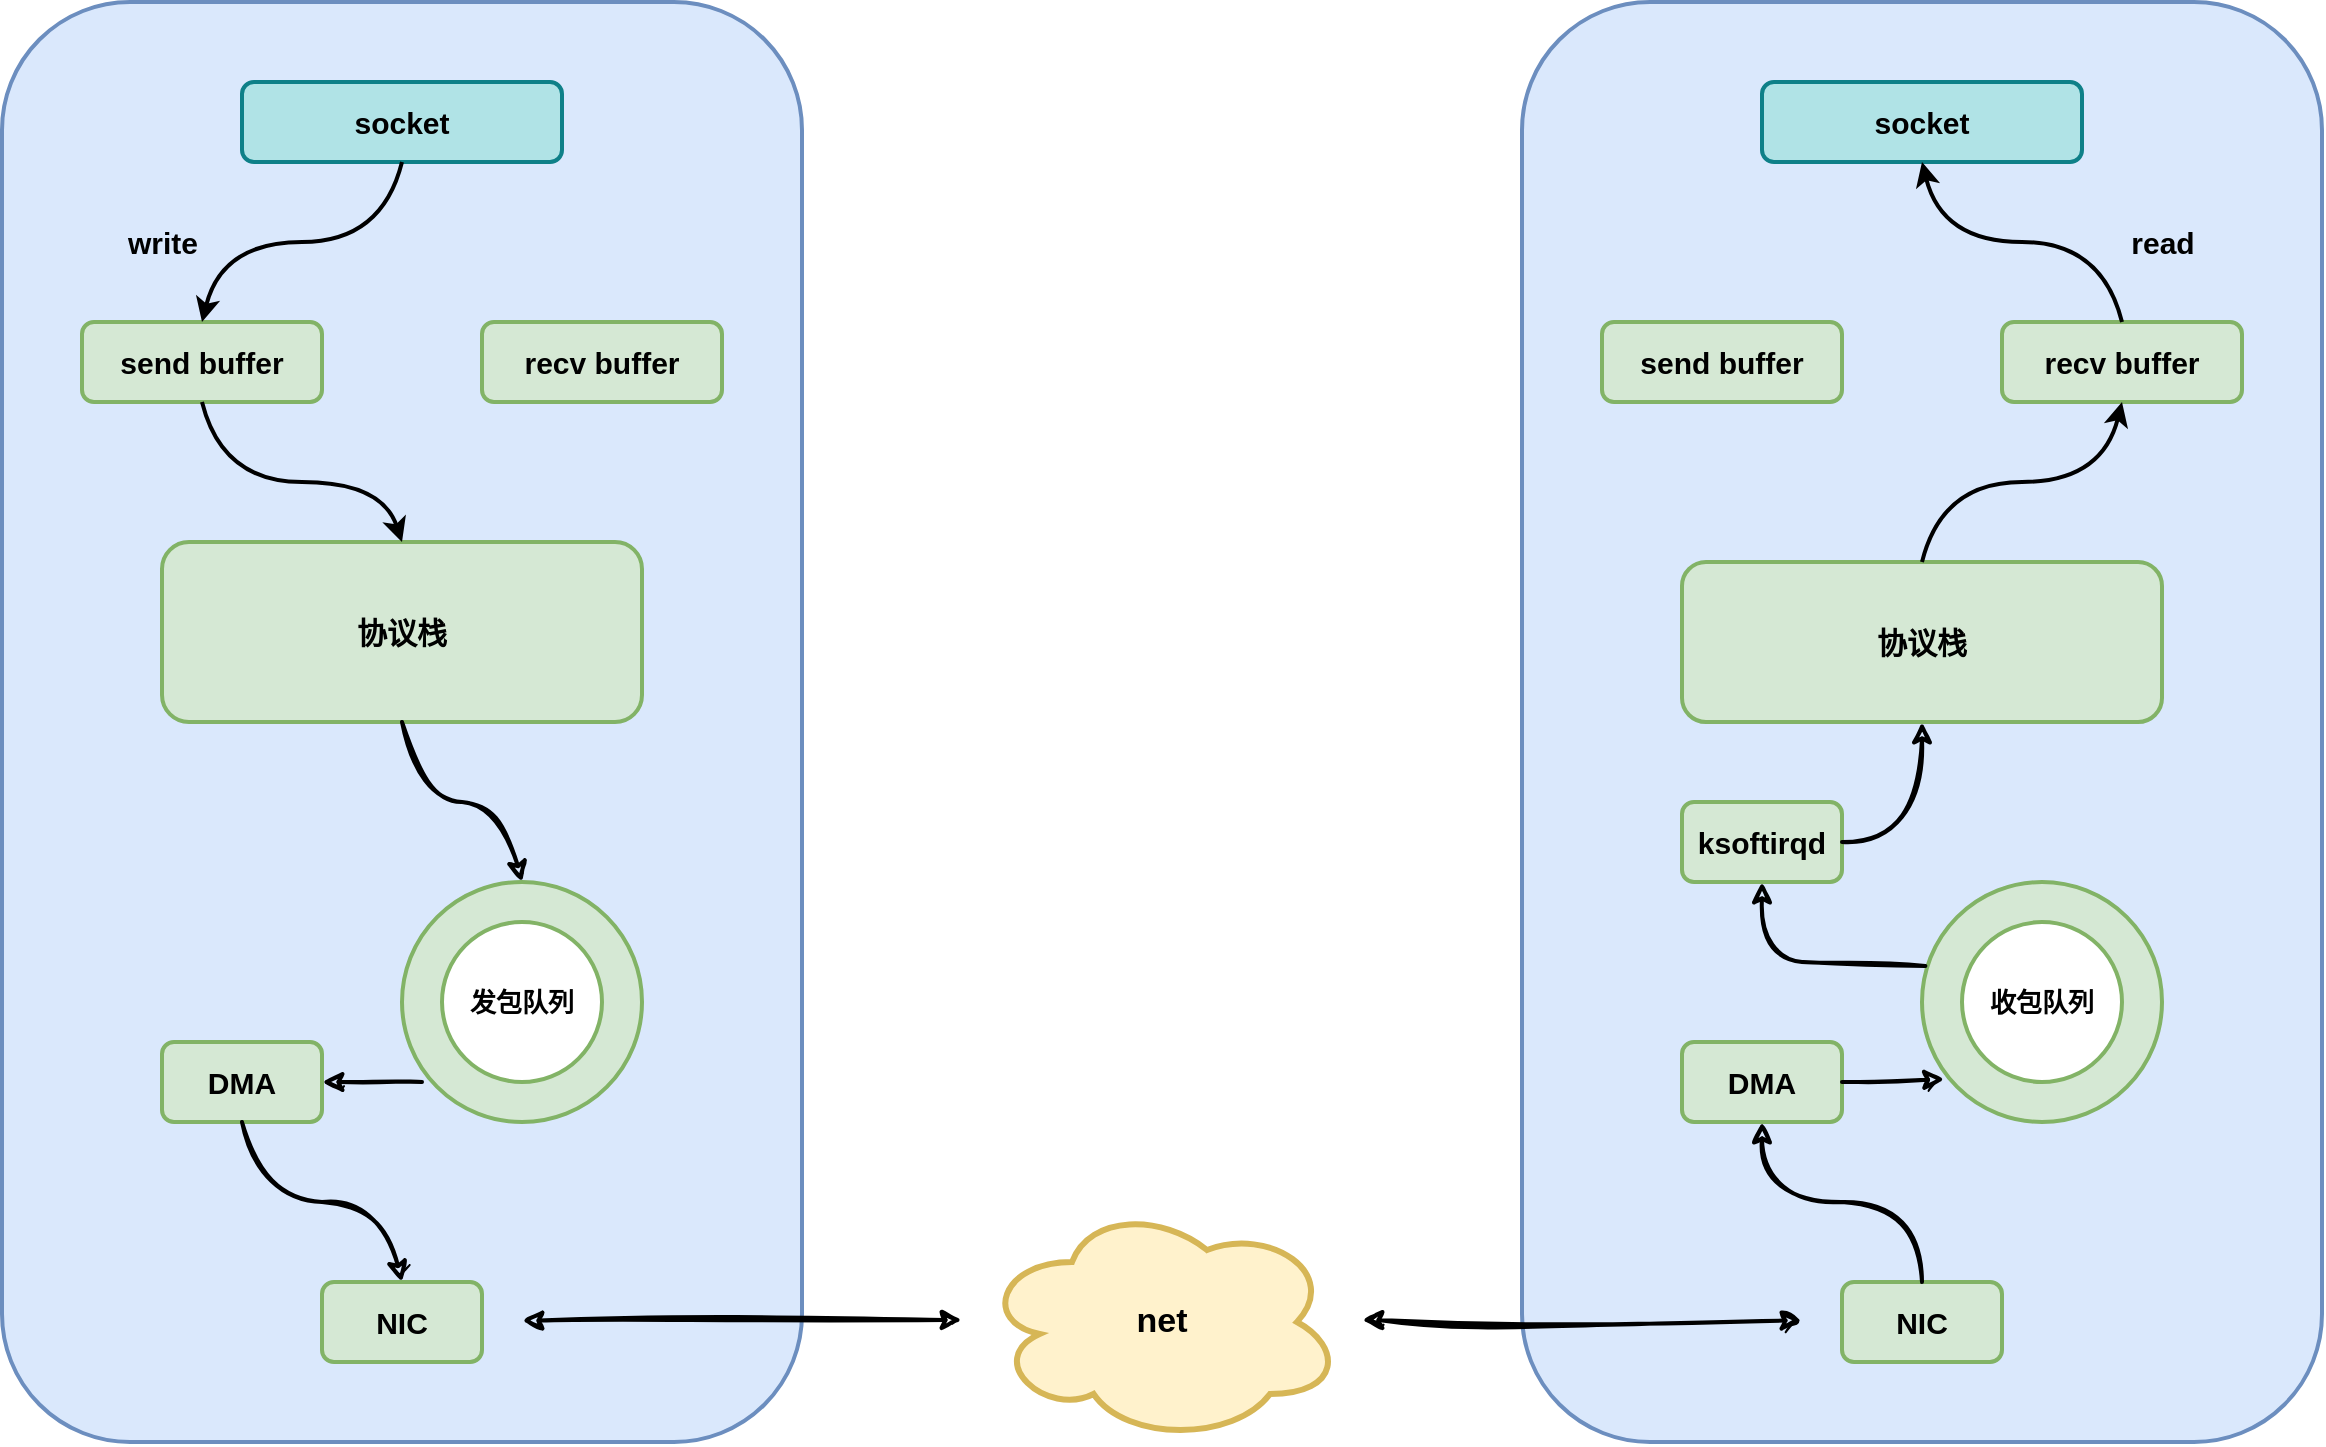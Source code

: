 <mxfile version="20.8.1" type="github">
  <diagram id="tQRB96v-wHDDI1frIYbp" name="第 1 页">
    <mxGraphModel dx="1468" dy="825" grid="1" gridSize="10" guides="1" tooltips="1" connect="1" arrows="1" fold="1" page="1" pageScale="1" pageWidth="827" pageHeight="1169" math="0" shadow="0">
      <root>
        <mxCell id="0" />
        <mxCell id="1" parent="0" />
        <mxCell id="t7KRV5bU2g7lkj6aqN6t-53" value="" style="rounded=1;whiteSpace=wrap;html=1;strokeWidth=2;fillWeight=4;hachureGap=8;hachureAngle=45;fillColor=#dae8fc;strokeColor=#6c8ebf;arcSize=16;" vertex="1" parent="1">
          <mxGeometry x="800" y="120" width="400" height="720" as="geometry" />
        </mxCell>
        <mxCell id="t7KRV5bU2g7lkj6aqN6t-38" value="" style="rounded=1;whiteSpace=wrap;html=1;strokeWidth=2;fillWeight=4;hachureGap=8;hachureAngle=45;fillColor=#dae8fc;strokeColor=#6c8ebf;arcSize=16;" vertex="1" parent="1">
          <mxGeometry x="40" y="120" width="400" height="720" as="geometry" />
        </mxCell>
        <mxCell id="t7KRV5bU2g7lkj6aqN6t-2" value="&lt;span style=&quot;font-size: 15px; font-weight: 700;&quot;&gt;socket&lt;/span&gt;" style="rounded=1;whiteSpace=wrap;html=1;strokeWidth=2;fillWeight=4;hachureGap=8;hachureAngle=45;fillColor=#b0e3e6;strokeColor=#0e8088;" vertex="1" parent="1">
          <mxGeometry x="160" y="160" width="160" height="40" as="geometry" />
        </mxCell>
        <mxCell id="t7KRV5bU2g7lkj6aqN6t-7" value="write" style="text;strokeColor=none;fillColor=none;html=1;fontSize=15;fontStyle=1;verticalAlign=middle;align=center;sketch=0;fillStyle=auto;" vertex="1" parent="1">
          <mxGeometry x="80" y="220" width="80" height="40" as="geometry" />
        </mxCell>
        <mxCell id="t7KRV5bU2g7lkj6aqN6t-9" value="&lt;span style=&quot;font-size: 15px; font-weight: 700;&quot;&gt;send buffer&lt;/span&gt;" style="rounded=1;whiteSpace=wrap;html=1;strokeWidth=2;fillWeight=4;hachureGap=8;hachureAngle=45;fillColor=#d5e8d4;strokeColor=#82b366;" vertex="1" parent="1">
          <mxGeometry x="80" y="280" width="120" height="40" as="geometry" />
        </mxCell>
        <mxCell id="t7KRV5bU2g7lkj6aqN6t-10" value="&lt;span style=&quot;font-size: 15px; font-weight: 700;&quot;&gt;recv buffer&lt;/span&gt;" style="rounded=1;whiteSpace=wrap;html=1;strokeWidth=2;fillWeight=4;hachureGap=8;hachureAngle=45;fillColor=#d5e8d4;strokeColor=#82b366;" vertex="1" parent="1">
          <mxGeometry x="280" y="280" width="120" height="40" as="geometry" />
        </mxCell>
        <mxCell id="t7KRV5bU2g7lkj6aqN6t-11" value="&lt;span style=&quot;font-size: 15px;&quot;&gt;&lt;b&gt;协议栈&lt;/b&gt;&lt;/span&gt;" style="rounded=1;whiteSpace=wrap;html=1;strokeWidth=2;fillWeight=4;hachureGap=8;hachureAngle=45;fillColor=#d5e8d4;strokeColor=#82b366;" vertex="1" parent="1">
          <mxGeometry x="120" y="390" width="240" height="90" as="geometry" />
        </mxCell>
        <mxCell id="t7KRV5bU2g7lkj6aqN6t-12" value="" style="ellipse;whiteSpace=wrap;html=1;strokeWidth=2;fillWeight=2;hachureGap=8;fillColor=#d5e8d4;fillStyle=auto;strokeColor=#82b366;" vertex="1" parent="1">
          <mxGeometry x="240" y="560" width="120" height="120" as="geometry" />
        </mxCell>
        <mxCell id="t7KRV5bU2g7lkj6aqN6t-14" value="发包队列" style="ellipse;whiteSpace=wrap;html=1;strokeWidth=2;fillWeight=2;hachureGap=8;fillStyle=auto;strokeColor=#82B366;fillColor=#FFFFFF;fontSize=13;fontStyle=1" vertex="1" parent="1">
          <mxGeometry x="260" y="580" width="80" height="80" as="geometry" />
        </mxCell>
        <mxCell id="t7KRV5bU2g7lkj6aqN6t-16" value="&lt;span style=&quot;font-size: 15px; font-weight: 700;&quot;&gt;socket&lt;/span&gt;" style="rounded=1;whiteSpace=wrap;html=1;strokeWidth=2;fillWeight=4;hachureGap=8;hachureAngle=45;fillColor=#b0e3e6;strokeColor=#0e8088;" vertex="1" parent="1">
          <mxGeometry x="920" y="160" width="160" height="40" as="geometry" />
        </mxCell>
        <mxCell id="t7KRV5bU2g7lkj6aqN6t-18" value="&lt;span style=&quot;font-size: 15px; font-weight: 700;&quot;&gt;send buffer&lt;/span&gt;" style="rounded=1;whiteSpace=wrap;html=1;strokeWidth=2;fillWeight=4;hachureGap=8;hachureAngle=45;fillColor=#d5e8d4;strokeColor=#82b366;" vertex="1" parent="1">
          <mxGeometry x="840" y="280" width="120" height="40" as="geometry" />
        </mxCell>
        <mxCell id="t7KRV5bU2g7lkj6aqN6t-19" value="&lt;span style=&quot;font-size: 15px; font-weight: 700;&quot;&gt;recv buffer&lt;/span&gt;" style="rounded=1;whiteSpace=wrap;html=1;strokeWidth=2;fillWeight=4;hachureGap=8;hachureAngle=45;fillColor=#d5e8d4;strokeColor=#82b366;" vertex="1" parent="1">
          <mxGeometry x="1040" y="280" width="120" height="40" as="geometry" />
        </mxCell>
        <mxCell id="t7KRV5bU2g7lkj6aqN6t-20" value="&lt;span style=&quot;font-size: 15px;&quot;&gt;&lt;b&gt;协议栈&lt;/b&gt;&lt;/span&gt;" style="rounded=1;whiteSpace=wrap;html=1;strokeWidth=2;fillWeight=4;hachureGap=8;hachureAngle=45;fillColor=#d5e8d4;strokeColor=#82b366;" vertex="1" parent="1">
          <mxGeometry x="880" y="400" width="240" height="80" as="geometry" />
        </mxCell>
        <mxCell id="t7KRV5bU2g7lkj6aqN6t-21" value="" style="ellipse;whiteSpace=wrap;html=1;strokeWidth=2;fillWeight=2;hachureGap=8;fillColor=#d5e8d4;fillStyle=auto;strokeColor=#82b366;" vertex="1" parent="1">
          <mxGeometry x="1000" y="560" width="120" height="120" as="geometry" />
        </mxCell>
        <mxCell id="t7KRV5bU2g7lkj6aqN6t-22" value="收包队列" style="ellipse;whiteSpace=wrap;html=1;strokeWidth=2;fillWeight=2;hachureGap=8;fillStyle=auto;strokeColor=#82B366;fillColor=#FFFFFF;fontSize=13;fontStyle=1" vertex="1" parent="1">
          <mxGeometry x="1020" y="580" width="80" height="80" as="geometry" />
        </mxCell>
        <mxCell id="t7KRV5bU2g7lkj6aqN6t-24" value="net" style="ellipse;shape=cloud;whiteSpace=wrap;html=1;sketch=0;fillStyle=auto;strokeColor=#d6b656;fillColor=#fff2cc;strokeWidth=3;fontSize=17;fontStyle=1" vertex="1" parent="1">
          <mxGeometry x="530" y="720" width="180" height="120" as="geometry" />
        </mxCell>
        <mxCell id="t7KRV5bU2g7lkj6aqN6t-25" value="&lt;span style=&quot;font-size: 15px; font-weight: 700;&quot;&gt;NIC&lt;/span&gt;" style="rounded=1;whiteSpace=wrap;html=1;strokeWidth=2;fillWeight=4;hachureGap=8;hachureAngle=45;fillColor=#d5e8d4;strokeColor=#82b366;" vertex="1" parent="1">
          <mxGeometry x="200" y="760" width="80" height="40" as="geometry" />
        </mxCell>
        <mxCell id="t7KRV5bU2g7lkj6aqN6t-27" value="&lt;span style=&quot;font-size: 15px; font-weight: 700;&quot;&gt;NIC&lt;/span&gt;" style="rounded=1;whiteSpace=wrap;html=1;strokeWidth=2;fillWeight=4;hachureGap=8;hachureAngle=45;fillColor=#d5e8d4;strokeColor=#82b366;" vertex="1" parent="1">
          <mxGeometry x="960" y="760" width="80" height="40" as="geometry" />
        </mxCell>
        <mxCell id="t7KRV5bU2g7lkj6aqN6t-28" value="" style="endArrow=classic;startArrow=classic;html=1;rounded=0;fontSize=17;strokeWidth=2;sketch=1;curveFitting=1;jiggle=2;" edge="1" parent="1">
          <mxGeometry width="50" height="50" relative="1" as="geometry">
            <mxPoint x="300" y="779.29" as="sourcePoint" />
            <mxPoint x="520" y="779" as="targetPoint" />
          </mxGeometry>
        </mxCell>
        <mxCell id="t7KRV5bU2g7lkj6aqN6t-29" value="" style="endArrow=classic;startArrow=classic;html=1;rounded=0;fontSize=17;strokeWidth=2;sketch=1;curveFitting=1;jiggle=2;" edge="1" parent="1">
          <mxGeometry width="50" height="50" relative="1" as="geometry">
            <mxPoint x="720" y="779" as="sourcePoint" />
            <mxPoint x="940" y="779.29" as="targetPoint" />
          </mxGeometry>
        </mxCell>
        <mxCell id="t7KRV5bU2g7lkj6aqN6t-30" value="&lt;span style=&quot;font-size: 15px; font-weight: 700;&quot;&gt;DMA&lt;/span&gt;" style="rounded=1;whiteSpace=wrap;html=1;strokeWidth=2;fillWeight=4;hachureGap=8;hachureAngle=45;fillColor=#d5e8d4;strokeColor=#82b366;" vertex="1" parent="1">
          <mxGeometry x="120" y="640" width="80" height="40" as="geometry" />
        </mxCell>
        <mxCell id="t7KRV5bU2g7lkj6aqN6t-32" value="&lt;span style=&quot;font-size: 15px; font-weight: 700;&quot;&gt;DMA&lt;/span&gt;" style="rounded=1;whiteSpace=wrap;html=1;strokeWidth=2;fillWeight=4;hachureGap=8;hachureAngle=45;fillColor=#d5e8d4;strokeColor=#82b366;" vertex="1" parent="1">
          <mxGeometry x="880" y="640" width="80" height="40" as="geometry" />
        </mxCell>
        <mxCell id="t7KRV5bU2g7lkj6aqN6t-33" value="" style="curved=1;endArrow=classic;html=1;rounded=0;strokeWidth=2;exitX=0.5;exitY=1;exitDx=0;exitDy=0;entryX=0.5;entryY=0;entryDx=0;entryDy=0;" edge="1" parent="1" target="t7KRV5bU2g7lkj6aqN6t-9">
          <mxGeometry width="50" height="50" relative="1" as="geometry">
            <mxPoint x="240.0" y="200" as="sourcePoint" />
            <mxPoint x="120.0" y="280" as="targetPoint" />
            <Array as="points">
              <mxPoint x="230" y="240" />
              <mxPoint x="150" y="240" />
            </Array>
          </mxGeometry>
        </mxCell>
        <mxCell id="t7KRV5bU2g7lkj6aqN6t-34" value="" style="curved=1;endArrow=classic;html=1;rounded=0;strokeWidth=2;entryX=0.5;entryY=0;entryDx=0;entryDy=0;exitX=0.5;exitY=1;exitDx=0;exitDy=0;" edge="1" parent="1" target="t7KRV5bU2g7lkj6aqN6t-11">
          <mxGeometry width="50" height="50" relative="1" as="geometry">
            <mxPoint x="140.0" y="320" as="sourcePoint" />
            <mxPoint x="260" y="400" as="targetPoint" />
            <Array as="points">
              <mxPoint x="150" y="360" />
              <mxPoint x="230" y="360" />
            </Array>
          </mxGeometry>
        </mxCell>
        <mxCell id="t7KRV5bU2g7lkj6aqN6t-35" value="" style="curved=1;endArrow=classic;html=1;rounded=0;strokeWidth=2;exitX=0.5;exitY=0;exitDx=0;exitDy=0;entryX=0.5;entryY=1;entryDx=0;entryDy=0;" edge="1" parent="1" source="t7KRV5bU2g7lkj6aqN6t-19" target="t7KRV5bU2g7lkj6aqN6t-16">
          <mxGeometry width="50" height="50" relative="1" as="geometry">
            <mxPoint x="890.0" y="330" as="sourcePoint" />
            <mxPoint x="790" y="410" as="targetPoint" />
            <Array as="points">
              <mxPoint x="1090" y="240" />
              <mxPoint x="1010" y="240" />
            </Array>
          </mxGeometry>
        </mxCell>
        <mxCell id="t7KRV5bU2g7lkj6aqN6t-36" value="" style="curved=1;endArrow=classic;html=1;rounded=0;strokeWidth=2;exitX=0.5;exitY=0;exitDx=0;exitDy=0;entryX=0.5;entryY=1;entryDx=0;entryDy=0;" edge="1" parent="1" source="t7KRV5bU2g7lkj6aqN6t-20" target="t7KRV5bU2g7lkj6aqN6t-19">
          <mxGeometry width="50" height="50" relative="1" as="geometry">
            <mxPoint x="1300" y="440" as="sourcePoint" />
            <mxPoint x="1200" y="360" as="targetPoint" />
            <Array as="points">
              <mxPoint x="1010" y="360" />
              <mxPoint x="1090" y="360" />
            </Array>
          </mxGeometry>
        </mxCell>
        <mxCell id="t7KRV5bU2g7lkj6aqN6t-37" value="read" style="text;strokeColor=none;fillColor=none;html=1;fontSize=15;fontStyle=1;verticalAlign=middle;align=center;sketch=0;fillStyle=auto;" vertex="1" parent="1">
          <mxGeometry x="1080" y="220" width="80" height="40" as="geometry" />
        </mxCell>
        <mxCell id="t7KRV5bU2g7lkj6aqN6t-42" value="&lt;span style=&quot;font-size: 15px; font-weight: 700;&quot;&gt;ksoftirqd&lt;/span&gt;" style="rounded=1;whiteSpace=wrap;html=1;strokeWidth=2;fillWeight=4;hachureGap=8;hachureAngle=45;fillColor=#d5e8d4;strokeColor=#82b366;" vertex="1" parent="1">
          <mxGeometry x="880" y="520" width="80" height="40" as="geometry" />
        </mxCell>
        <mxCell id="t7KRV5bU2g7lkj6aqN6t-43" value="" style="curved=1;endArrow=classic;html=1;rounded=0;sketch=1;strokeWidth=2;fontSize=13;exitX=0.5;exitY=0;exitDx=0;exitDy=0;entryX=0.5;entryY=1;entryDx=0;entryDy=0;" edge="1" parent="1" source="t7KRV5bU2g7lkj6aqN6t-27" target="t7KRV5bU2g7lkj6aqN6t-32">
          <mxGeometry width="50" height="50" relative="1" as="geometry">
            <mxPoint x="550" y="590" as="sourcePoint" />
            <mxPoint x="920" y="720" as="targetPoint" />
            <Array as="points">
              <mxPoint x="1000" y="720" />
              <mxPoint x="920" y="720" />
            </Array>
          </mxGeometry>
        </mxCell>
        <mxCell id="t7KRV5bU2g7lkj6aqN6t-44" value="" style="curved=1;endArrow=classic;html=1;rounded=0;sketch=1;strokeWidth=2;fontSize=13;entryX=0.5;entryY=1;entryDx=0;entryDy=0;exitX=0.014;exitY=0.35;exitDx=0;exitDy=0;exitPerimeter=0;" edge="1" parent="1" source="t7KRV5bU2g7lkj6aqN6t-21" target="t7KRV5bU2g7lkj6aqN6t-42">
          <mxGeometry width="50" height="50" relative="1" as="geometry">
            <mxPoint x="760" y="680" as="sourcePoint" />
            <mxPoint x="810" y="630" as="targetPoint" />
            <Array as="points">
              <mxPoint x="960" y="600" />
              <mxPoint x="920" y="600" />
            </Array>
          </mxGeometry>
        </mxCell>
        <mxCell id="t7KRV5bU2g7lkj6aqN6t-45" value="" style="curved=1;endArrow=classic;html=1;rounded=0;sketch=1;strokeWidth=2;fontSize=13;exitX=1;exitY=0.5;exitDx=0;exitDy=0;entryX=0.5;entryY=1;entryDx=0;entryDy=0;" edge="1" parent="1" source="t7KRV5bU2g7lkj6aqN6t-42" target="t7KRV5bU2g7lkj6aqN6t-20">
          <mxGeometry width="50" height="50" relative="1" as="geometry">
            <mxPoint x="640" y="610" as="sourcePoint" />
            <mxPoint x="690" y="560" as="targetPoint" />
            <Array as="points">
              <mxPoint x="1000" y="540" />
            </Array>
          </mxGeometry>
        </mxCell>
        <mxCell id="t7KRV5bU2g7lkj6aqN6t-47" value="" style="endArrow=classic;html=1;rounded=0;sketch=1;strokeWidth=2;fontSize=13;exitX=1;exitY=0.5;exitDx=0;exitDy=0;entryX=0.094;entryY=0.822;entryDx=0;entryDy=0;entryPerimeter=0;" edge="1" parent="1" source="t7KRV5bU2g7lkj6aqN6t-32" target="t7KRV5bU2g7lkj6aqN6t-21">
          <mxGeometry width="50" height="50" relative="1" as="geometry">
            <mxPoint x="710" y="740" as="sourcePoint" />
            <mxPoint x="760" y="690" as="targetPoint" />
          </mxGeometry>
        </mxCell>
        <mxCell id="t7KRV5bU2g7lkj6aqN6t-49" value="" style="curved=1;endArrow=classic;html=1;rounded=0;sketch=1;strokeWidth=2;fontSize=13;exitX=0.5;exitY=1;exitDx=0;exitDy=0;entryX=0.5;entryY=0;entryDx=0;entryDy=0;" edge="1" parent="1" source="t7KRV5bU2g7lkj6aqN6t-11" target="t7KRV5bU2g7lkj6aqN6t-12">
          <mxGeometry width="50" height="50" relative="1" as="geometry">
            <mxPoint x="190" y="580" as="sourcePoint" />
            <mxPoint x="130" y="580" as="targetPoint" />
            <Array as="points">
              <mxPoint x="250" y="520" />
              <mxPoint x="290" y="520" />
            </Array>
          </mxGeometry>
        </mxCell>
        <mxCell id="t7KRV5bU2g7lkj6aqN6t-50" value="" style="endArrow=classic;html=1;rounded=0;sketch=1;strokeWidth=2;fontSize=13;entryX=1;entryY=0.5;entryDx=0;entryDy=0;" edge="1" parent="1" target="t7KRV5bU2g7lkj6aqN6t-30">
          <mxGeometry width="50" height="50" relative="1" as="geometry">
            <mxPoint x="250" y="660" as="sourcePoint" />
            <mxPoint x="100" y="520" as="targetPoint" />
          </mxGeometry>
        </mxCell>
        <mxCell id="t7KRV5bU2g7lkj6aqN6t-52" value="" style="curved=1;endArrow=classic;html=1;rounded=0;sketch=1;strokeWidth=2;fontSize=13;exitX=0.5;exitY=1;exitDx=0;exitDy=0;entryX=0.5;entryY=0;entryDx=0;entryDy=0;" edge="1" parent="1" source="t7KRV5bU2g7lkj6aqN6t-30" target="t7KRV5bU2g7lkj6aqN6t-25">
          <mxGeometry width="50" height="50" relative="1" as="geometry">
            <mxPoint x="130" y="780" as="sourcePoint" />
            <mxPoint x="180" y="730" as="targetPoint" />
            <Array as="points">
              <mxPoint x="170" y="720" />
              <mxPoint x="230" y="720" />
            </Array>
          </mxGeometry>
        </mxCell>
      </root>
    </mxGraphModel>
  </diagram>
</mxfile>
